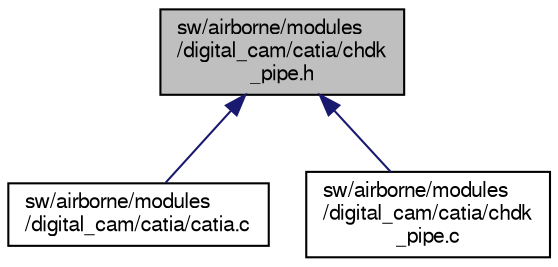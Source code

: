 digraph "sw/airborne/modules/digital_cam/catia/chdk_pipe.h"
{
  edge [fontname="FreeSans",fontsize="10",labelfontname="FreeSans",labelfontsize="10"];
  node [fontname="FreeSans",fontsize="10",shape=record];
  Node1 [label="sw/airborne/modules\l/digital_cam/catia/chdk\l_pipe.h",height=0.2,width=0.4,color="black", fillcolor="grey75", style="filled", fontcolor="black"];
  Node1 -> Node2 [dir="back",color="midnightblue",fontsize="10",style="solid",fontname="FreeSans"];
  Node2 [label="sw/airborne/modules\l/digital_cam/catia/catia.c",height=0.2,width=0.4,color="black", fillcolor="white", style="filled",URL="$catia_8c.html"];
  Node1 -> Node3 [dir="back",color="midnightblue",fontsize="10",style="solid",fontname="FreeSans"];
  Node3 [label="sw/airborne/modules\l/digital_cam/catia/chdk\l_pipe.c",height=0.2,width=0.4,color="black", fillcolor="white", style="filled",URL="$chdk__pipe_8c.html"];
}

